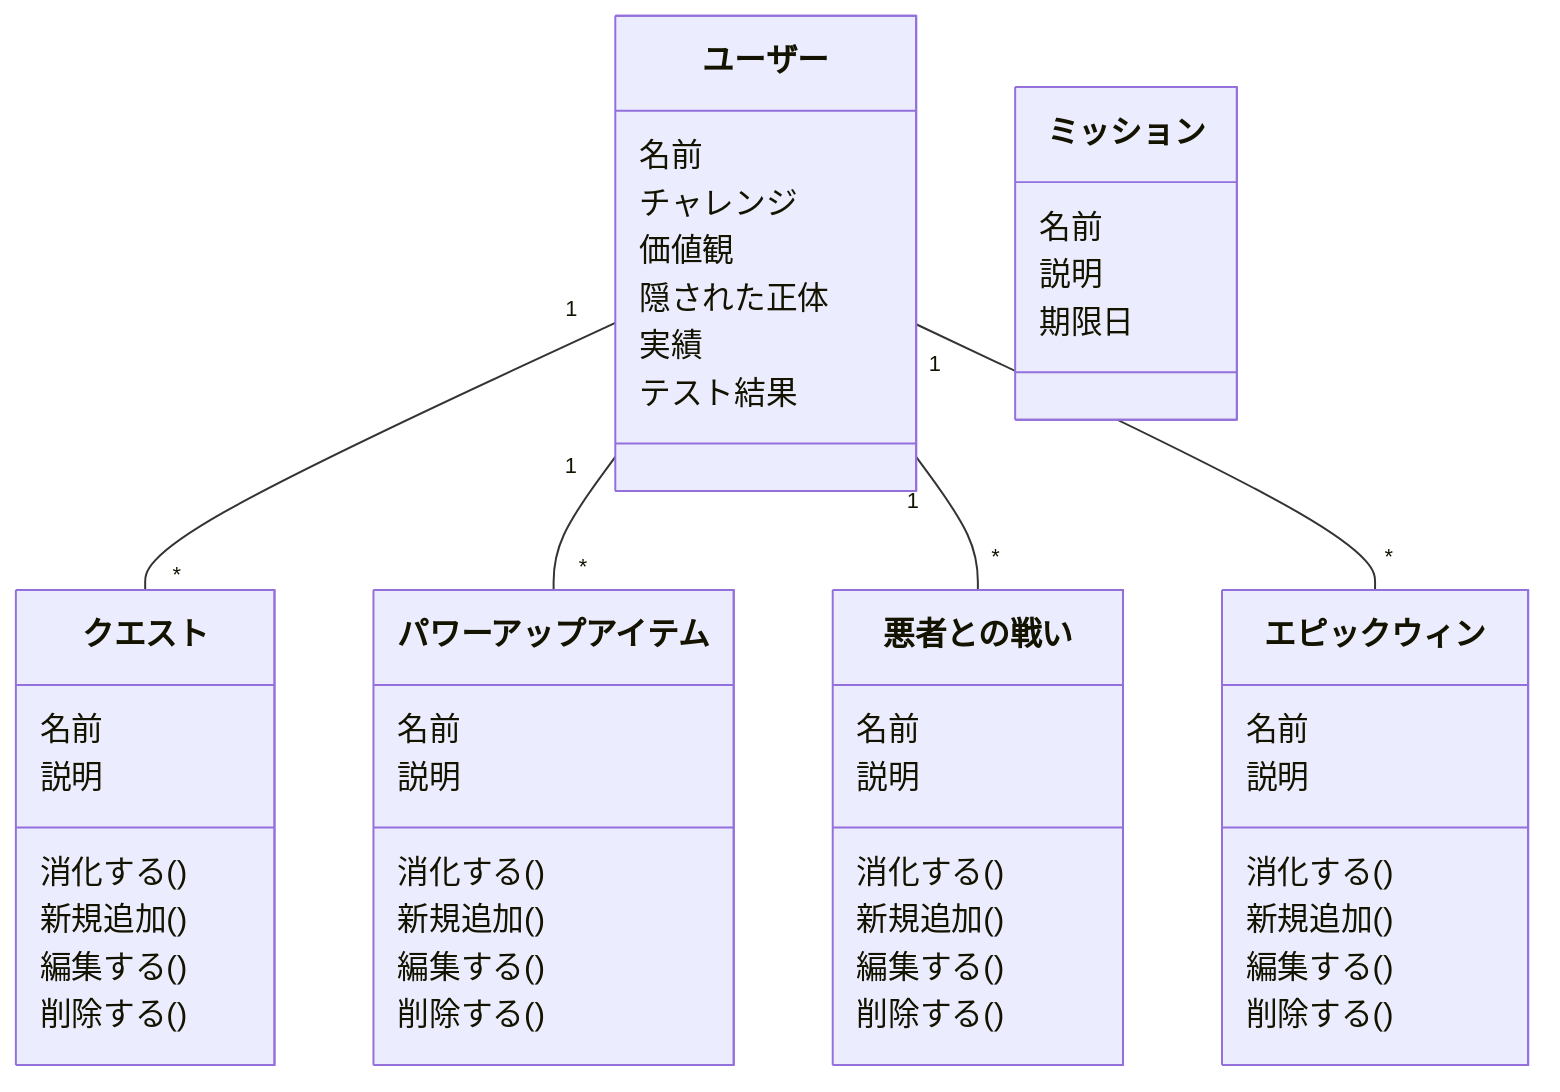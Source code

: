 classDiagram
  class ユーザー {
    名前
    チャレンジ
    価値観
    隠された正体
    実績
    テスト結果
  }
  class ミッション {
    名前
    説明
    期限日
  }
  class クエスト {
    名前
    説明

    消化する()
    新規追加()
    編集する()
    削除する()
  }
  class 悪者との戦い {
    名前
    説明 

    消化する()
    新規追加()
    編集する()
    削除する()
  }
  class パワーアップアイテム {
    名前
    説明 

    消化する()
    新規追加()
    編集する()
    削除する()
  }
  class エピックウィン {
    名前
    説明 

    消化する()
    新規追加()
    編集する()
    削除する()
  }


  ユーザー "1" -- "*" クエスト
  ユーザー "1" -- "*" パワーアップアイテム
  ユーザー "1" -- "*" 悪者との戦い
  ユーザー "1" -- "*" エピックウィン
